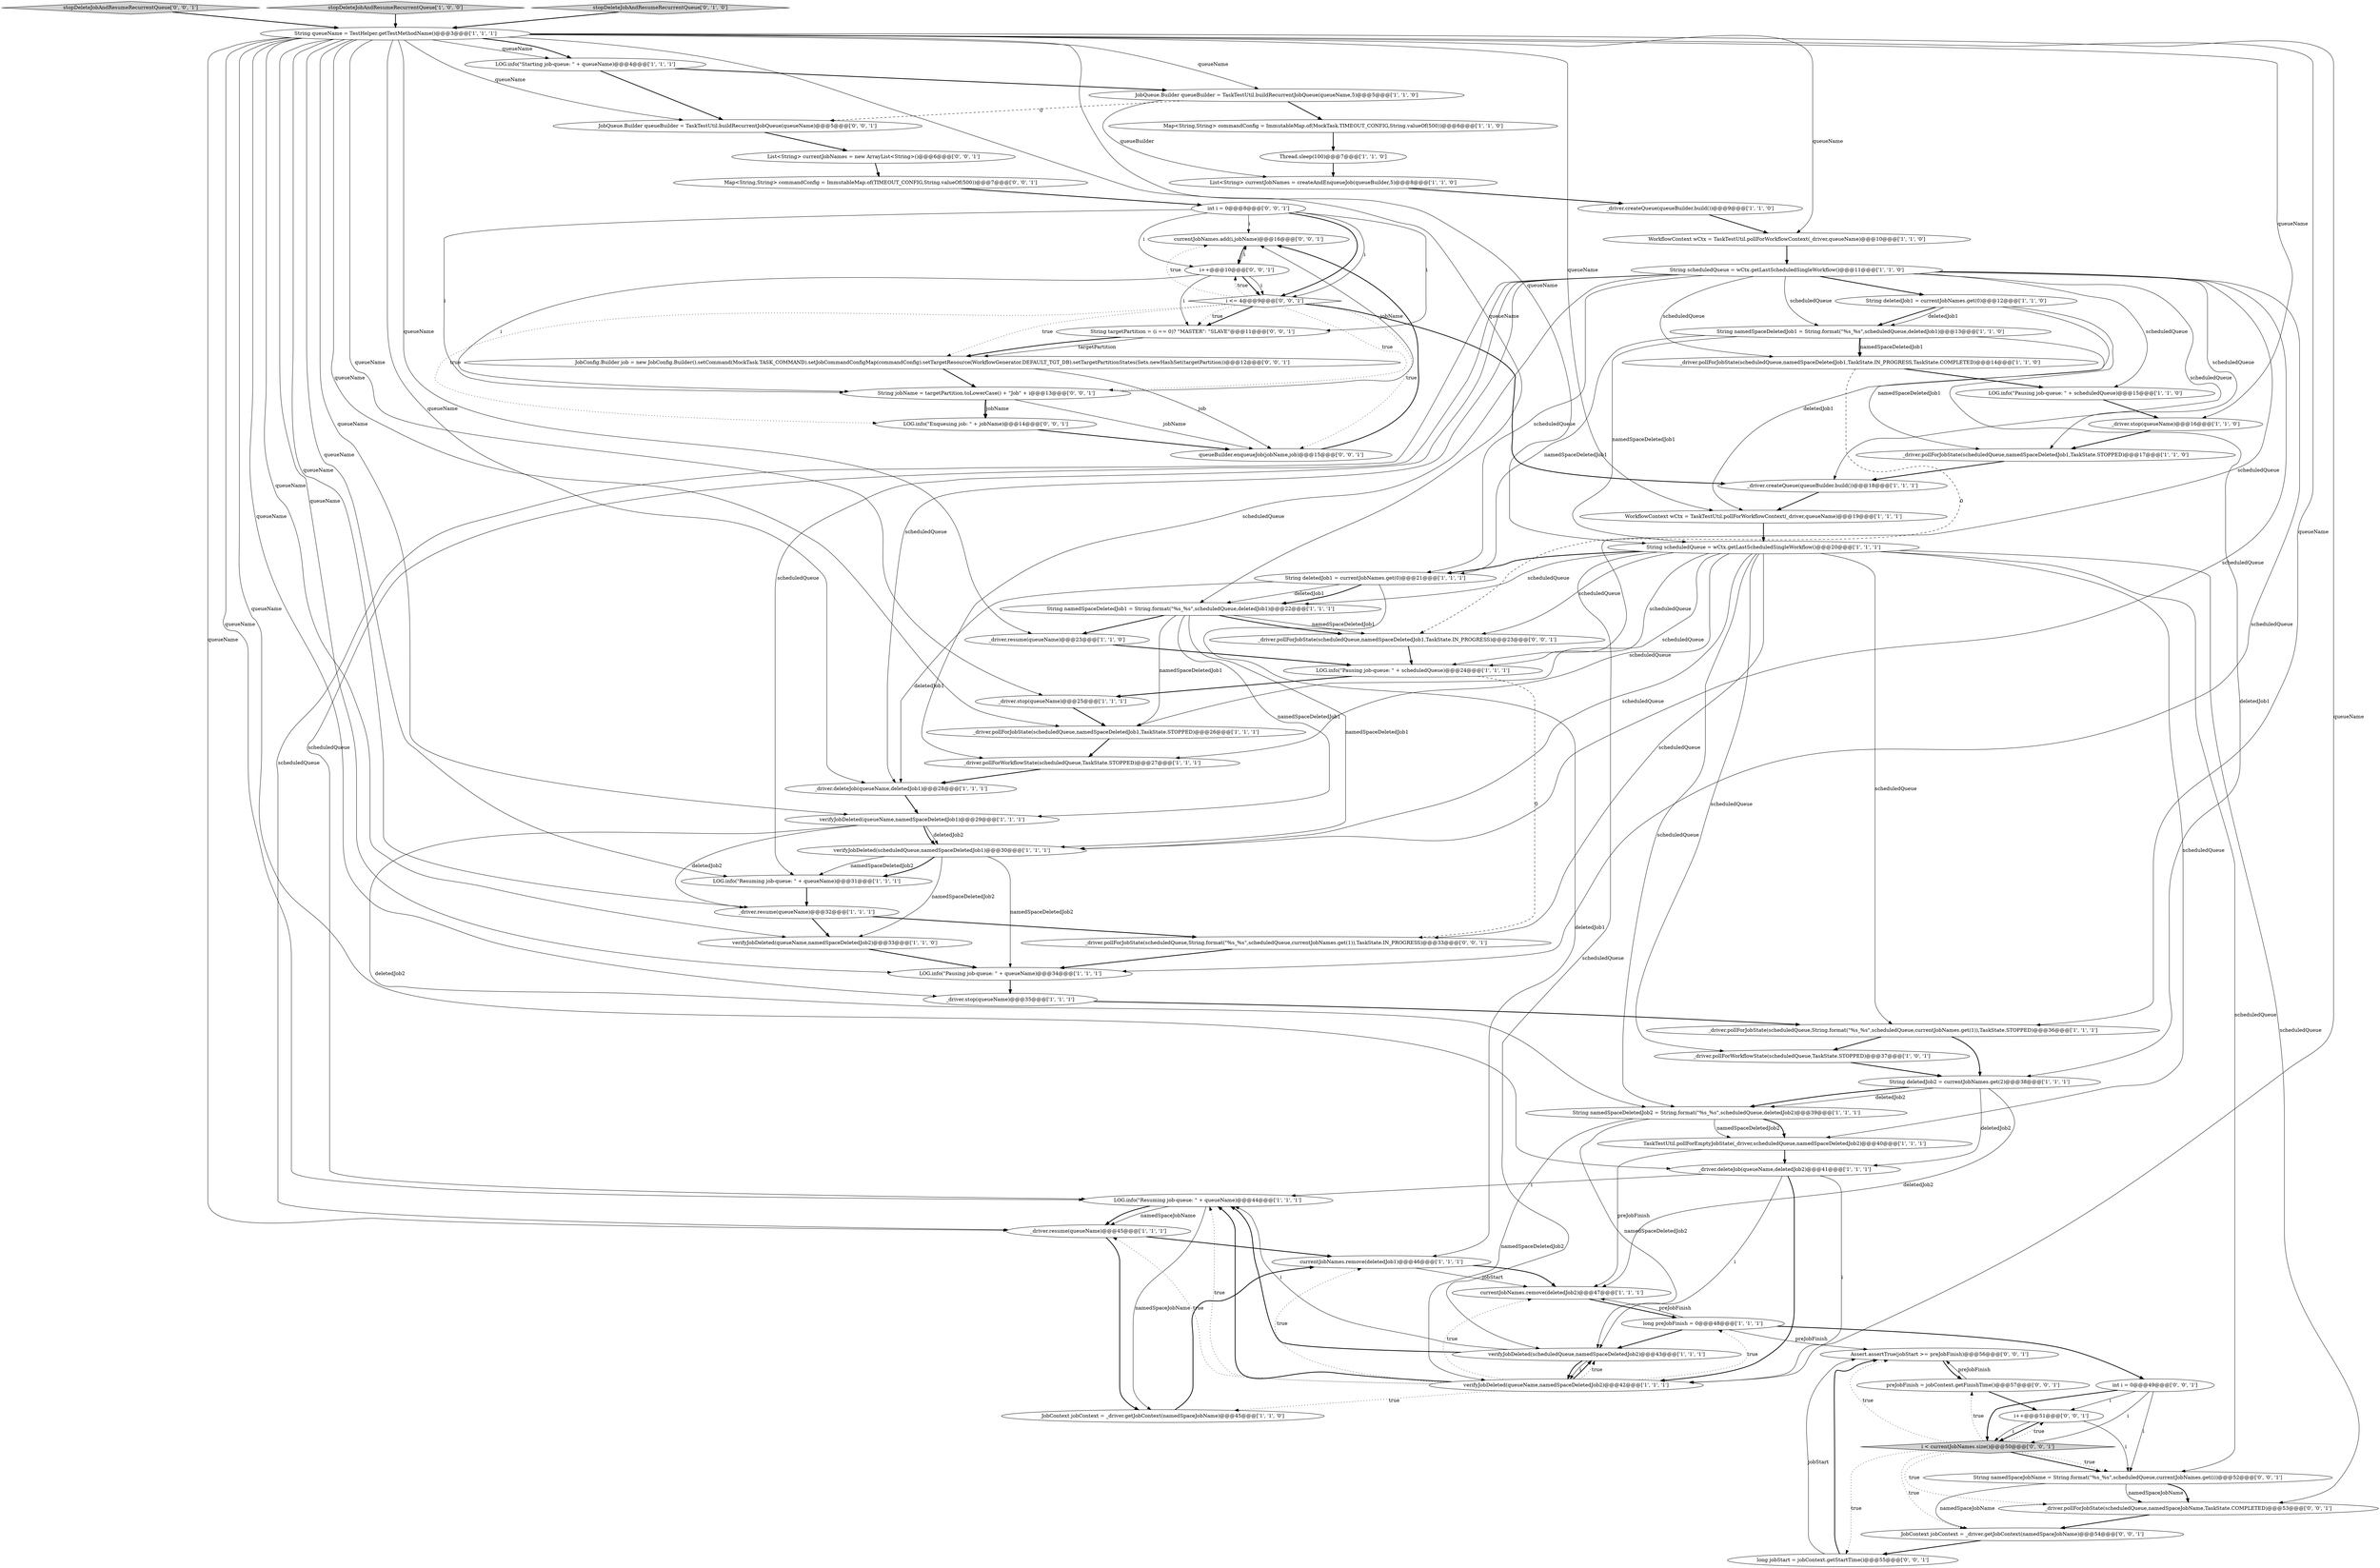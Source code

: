 digraph {
18 [style = filled, label = "String namedSpaceDeletedJob2 = String.format(\"%s_%s\",scheduledQueue,deletedJob2)@@@39@@@['1', '1', '1']", fillcolor = white, shape = ellipse image = "AAA0AAABBB1BBB"];
15 [style = filled, label = "_driver.stop(queueName)@@@35@@@['1', '1', '1']", fillcolor = white, shape = ellipse image = "AAA0AAABBB1BBB"];
35 [style = filled, label = "verifyJobDeleted(scheduledQueue,namedSpaceDeletedJob1)@@@30@@@['1', '1', '1']", fillcolor = white, shape = ellipse image = "AAA0AAABBB1BBB"];
29 [style = filled, label = "String namedSpaceDeletedJob1 = String.format(\"%s_%s\",scheduledQueue,deletedJob1)@@@13@@@['1', '1', '0']", fillcolor = white, shape = ellipse image = "AAA0AAABBB1BBB"];
65 [style = filled, label = "long jobStart = jobContext.getStartTime()@@@55@@@['0', '0', '1']", fillcolor = white, shape = ellipse image = "AAA0AAABBB3BBB"];
23 [style = filled, label = "String queueName = TestHelper.getTestMethodName()@@@3@@@['1', '1', '1']", fillcolor = white, shape = ellipse image = "AAA0AAABBB1BBB"];
24 [style = filled, label = "LOG.info(\"Resuming job-queue: \" + queueName)@@@31@@@['1', '1', '1']", fillcolor = white, shape = ellipse image = "AAA0AAABBB1BBB"];
30 [style = filled, label = "_driver.stop(queueName)@@@25@@@['1', '1', '1']", fillcolor = white, shape = ellipse image = "AAA0AAABBB1BBB"];
38 [style = filled, label = "_driver.pollForJobState(scheduledQueue,namedSpaceDeletedJob1,TaskState.STOPPED)@@@17@@@['1', '1', '0']", fillcolor = white, shape = ellipse image = "AAA0AAABBB1BBB"];
67 [style = filled, label = "JobConfig.Builder job = new JobConfig.Builder().setCommand(MockTask.TASK_COMMAND).setJobCommandConfigMap(commandConfig).setTargetResource(WorkflowGenerator.DEFAULT_TGT_DB).setTargetPartitionStates(Sets.newHashSet(targetPartition))@@@12@@@['0', '0', '1']", fillcolor = white, shape = ellipse image = "AAA0AAABBB3BBB"];
37 [style = filled, label = "String scheduledQueue = wCtx.getLastScheduledSingleWorkflow()@@@20@@@['1', '1', '1']", fillcolor = white, shape = ellipse image = "AAA0AAABBB1BBB"];
0 [style = filled, label = "_driver.createQueue(queueBuilder.build())@@@18@@@['1', '1', '1']", fillcolor = white, shape = ellipse image = "AAA0AAABBB1BBB"];
47 [style = filled, label = "_driver.deleteJob(queueName,deletedJob2)@@@41@@@['1', '1', '1']", fillcolor = white, shape = ellipse image = "AAA0AAABBB1BBB"];
46 [style = filled, label = "LOG.info(\"Pausing job-queue: \" + scheduledQueue)@@@15@@@['1', '1', '0']", fillcolor = white, shape = ellipse image = "AAA0AAABBB1BBB"];
60 [style = filled, label = "preJobFinish = jobContext.getFinishTime()@@@57@@@['0', '0', '1']", fillcolor = white, shape = ellipse image = "AAA0AAABBB3BBB"];
32 [style = filled, label = "_driver.createQueue(queueBuilder.build())@@@9@@@['1', '1', '0']", fillcolor = white, shape = ellipse image = "AAA0AAABBB1BBB"];
40 [style = filled, label = "_driver.pollForWorkflowState(scheduledQueue,TaskState.STOPPED)@@@27@@@['1', '1', '1']", fillcolor = white, shape = ellipse image = "AAA0AAABBB1BBB"];
27 [style = filled, label = "_driver.stop(queueName)@@@16@@@['1', '1', '0']", fillcolor = white, shape = ellipse image = "AAA0AAABBB1BBB"];
59 [style = filled, label = "Assert.assertTrue(jobStart >= preJobFinish)@@@56@@@['0', '0', '1']", fillcolor = white, shape = ellipse image = "AAA0AAABBB3BBB"];
64 [style = filled, label = "JobQueue.Builder queueBuilder = TaskTestUtil.buildRecurrentJobQueue(queueName)@@@5@@@['0', '0', '1']", fillcolor = white, shape = ellipse image = "AAA0AAABBB3BBB"];
71 [style = filled, label = "currentJobNames.add(i,jobName)@@@16@@@['0', '0', '1']", fillcolor = white, shape = ellipse image = "AAA0AAABBB3BBB"];
34 [style = filled, label = "String scheduledQueue = wCtx.getLastScheduledSingleWorkflow()@@@11@@@['1', '1', '0']", fillcolor = white, shape = ellipse image = "AAA0AAABBB1BBB"];
49 [style = filled, label = "String namedSpaceJobName = String.format(\"%s_%s\",scheduledQueue,currentJobNames.get(i))@@@52@@@['0', '0', '1']", fillcolor = white, shape = ellipse image = "AAA0AAABBB3BBB"];
33 [style = filled, label = "_driver.deleteJob(queueName,deletedJob1)@@@28@@@['1', '1', '1']", fillcolor = white, shape = ellipse image = "AAA0AAABBB1BBB"];
8 [style = filled, label = "LOG.info(\"Pausing job-queue: \" + queueName)@@@34@@@['1', '1', '1']", fillcolor = white, shape = ellipse image = "AAA0AAABBB1BBB"];
31 [style = filled, label = "LOG.info(\"Starting job-queue: \" + queueName)@@@4@@@['1', '1', '1']", fillcolor = white, shape = ellipse image = "AAA0AAABBB1BBB"];
62 [style = filled, label = "int i = 0@@@49@@@['0', '0', '1']", fillcolor = white, shape = ellipse image = "AAA0AAABBB3BBB"];
56 [style = filled, label = "_driver.pollForJobState(scheduledQueue,namedSpaceJobName,TaskState.COMPLETED)@@@53@@@['0', '0', '1']", fillcolor = white, shape = ellipse image = "AAA0AAABBB3BBB"];
4 [style = filled, label = "TaskTestUtil.pollForEmptyJobState(_driver,scheduledQueue,namedSpaceDeletedJob2)@@@40@@@['1', '1', '1']", fillcolor = white, shape = ellipse image = "AAA0AAABBB1BBB"];
11 [style = filled, label = "_driver.resume(queueName)@@@32@@@['1', '1', '1']", fillcolor = white, shape = ellipse image = "AAA0AAABBB1BBB"];
19 [style = filled, label = "LOG.info(\"Resuming job-queue: \" + queueName)@@@44@@@['1', '1', '1']", fillcolor = white, shape = ellipse image = "AAA0AAABBB1BBB"];
21 [style = filled, label = "List<String> currentJobNames = createAndEnqueueJob(queueBuilder,5)@@@8@@@['1', '1', '0']", fillcolor = white, shape = ellipse image = "AAA0AAABBB1BBB"];
17 [style = filled, label = "_driver.resume(queueName)@@@45@@@['1', '1', '1']", fillcolor = white, shape = ellipse image = "AAA0AAABBB1BBB"];
41 [style = filled, label = "_driver.pollForJobState(scheduledQueue,String.format(\"%s_%s\",scheduledQueue,currentJobNames.get(1)),TaskState.STOPPED)@@@36@@@['1', '1', '1']", fillcolor = white, shape = ellipse image = "AAA0AAABBB1BBB"];
2 [style = filled, label = "currentJobNames.remove(deletedJob1)@@@46@@@['1', '1', '1']", fillcolor = white, shape = ellipse image = "AAA0AAABBB1BBB"];
53 [style = filled, label = "i <= 4@@@9@@@['0', '0', '1']", fillcolor = white, shape = diamond image = "AAA0AAABBB3BBB"];
7 [style = filled, label = "_driver.pollForJobState(scheduledQueue,namedSpaceDeletedJob1,TaskState.IN_PROGRESS,TaskState.COMPLETED)@@@14@@@['1', '1', '0']", fillcolor = white, shape = ellipse image = "AAA0AAABBB1BBB"];
9 [style = filled, label = "verifyJobDeleted(queueName,namedSpaceDeletedJob2)@@@42@@@['1', '1', '1']", fillcolor = white, shape = ellipse image = "AAA0AAABBB1BBB"];
13 [style = filled, label = "_driver.resume(queueName)@@@23@@@['1', '1', '0']", fillcolor = white, shape = ellipse image = "AAA0AAABBB1BBB"];
14 [style = filled, label = "verifyJobDeleted(queueName,namedSpaceDeletedJob1)@@@29@@@['1', '1', '1']", fillcolor = white, shape = ellipse image = "AAA0AAABBB1BBB"];
36 [style = filled, label = "currentJobNames.remove(deletedJob2)@@@47@@@['1', '1', '1']", fillcolor = white, shape = ellipse image = "AAA0AAABBB1BBB"];
51 [style = filled, label = "_driver.pollForJobState(scheduledQueue,String.format(\"%s_%s\",scheduledQueue,currentJobNames.get(1)),TaskState.IN_PROGRESS)@@@33@@@['0', '0', '1']", fillcolor = white, shape = ellipse image = "AAA0AAABBB3BBB"];
12 [style = filled, label = "verifyJobDeleted(queueName,namedSpaceDeletedJob2)@@@33@@@['1', '1', '0']", fillcolor = white, shape = ellipse image = "AAA0AAABBB1BBB"];
39 [style = filled, label = "JobQueue.Builder queueBuilder = TaskTestUtil.buildRecurrentJobQueue(queueName,5)@@@5@@@['1', '1', '0']", fillcolor = white, shape = ellipse image = "AAA0AAABBB1BBB"];
66 [style = filled, label = "String jobName = targetPartition.toLowerCase() + \"Job\" + i@@@13@@@['0', '0', '1']", fillcolor = white, shape = ellipse image = "AAA0AAABBB3BBB"];
10 [style = filled, label = "Thread.sleep(100)@@@7@@@['1', '1', '0']", fillcolor = white, shape = ellipse image = "AAA0AAABBB1BBB"];
1 [style = filled, label = "Map<String,String> commandConfig = ImmutableMap.of(MockTask.TIMEOUT_CONFIG,String.valueOf(500))@@@6@@@['1', '1', '0']", fillcolor = white, shape = ellipse image = "AAA0AAABBB1BBB"];
26 [style = filled, label = "String deletedJob1 = currentJobNames.get(0)@@@12@@@['1', '1', '0']", fillcolor = white, shape = ellipse image = "AAA0AAABBB1BBB"];
58 [style = filled, label = "String targetPartition = (i == 0)? \"MASTER\": \"SLAVE\"@@@11@@@['0', '0', '1']", fillcolor = white, shape = ellipse image = "AAA0AAABBB3BBB"];
5 [style = filled, label = "String namedSpaceDeletedJob1 = String.format(\"%s_%s\",scheduledQueue,deletedJob1)@@@22@@@['1', '1', '1']", fillcolor = white, shape = ellipse image = "AAA0AAABBB1BBB"];
63 [style = filled, label = "LOG.info(\"Enqueuing job: \" + jobName)@@@14@@@['0', '0', '1']", fillcolor = white, shape = ellipse image = "AAA0AAABBB3BBB"];
42 [style = filled, label = "WorkflowContext wCtx = TaskTestUtil.pollForWorkflowContext(_driver,queueName)@@@10@@@['1', '1', '0']", fillcolor = white, shape = ellipse image = "AAA0AAABBB1BBB"];
28 [style = filled, label = "verifyJobDeleted(scheduledQueue,namedSpaceDeletedJob2)@@@43@@@['1', '1', '1']", fillcolor = white, shape = ellipse image = "AAA0AAABBB1BBB"];
72 [style = filled, label = "i < currentJobNames.size()@@@50@@@['0', '0', '1']", fillcolor = lightgray, shape = diamond image = "AAA0AAABBB3BBB"];
50 [style = filled, label = "JobContext jobContext = _driver.getJobContext(namedSpaceJobName)@@@54@@@['0', '0', '1']", fillcolor = white, shape = ellipse image = "AAA0AAABBB3BBB"];
16 [style = filled, label = "long preJobFinish = 0@@@48@@@['1', '1', '1']", fillcolor = white, shape = ellipse image = "AAA0AAABBB1BBB"];
25 [style = filled, label = "JobContext jobContext = _driver.getJobContext(namedSpaceJobName)@@@45@@@['1', '1', '0']", fillcolor = white, shape = ellipse image = "AAA0AAABBB1BBB"];
54 [style = filled, label = "stopDeleteJobAndResumeRecurrentQueue['0', '0', '1']", fillcolor = lightgray, shape = diamond image = "AAA0AAABBB3BBB"];
52 [style = filled, label = "Map<String,String> commandConfig = ImmutableMap.of(TIMEOUT_CONFIG,String.valueOf(500))@@@7@@@['0', '0', '1']", fillcolor = white, shape = ellipse image = "AAA0AAABBB3BBB"];
61 [style = filled, label = "_driver.pollForJobState(scheduledQueue,namedSpaceDeletedJob1,TaskState.IN_PROGRESS)@@@23@@@['0', '0', '1']", fillcolor = white, shape = ellipse image = "AAA0AAABBB3BBB"];
45 [style = filled, label = "_driver.pollForWorkflowState(scheduledQueue,TaskState.STOPPED)@@@37@@@['1', '0', '1']", fillcolor = white, shape = ellipse image = "AAA0AAABBB1BBB"];
69 [style = filled, label = "i++@@@51@@@['0', '0', '1']", fillcolor = white, shape = ellipse image = "AAA0AAABBB3BBB"];
22 [style = filled, label = "LOG.info(\"Pausing job-queue: \" + scheduledQueue)@@@24@@@['1', '1', '1']", fillcolor = white, shape = ellipse image = "AAA0AAABBB1BBB"];
43 [style = filled, label = "stopDeleteJobAndResumeRecurrentQueue['1', '0', '0']", fillcolor = lightgray, shape = diamond image = "AAA0AAABBB1BBB"];
48 [style = filled, label = "stopDeleteJobAndResumeRecurrentQueue['0', '1', '0']", fillcolor = lightgray, shape = diamond image = "AAA0AAABBB2BBB"];
6 [style = filled, label = "_driver.pollForJobState(scheduledQueue,namedSpaceDeletedJob1,TaskState.STOPPED)@@@26@@@['1', '1', '1']", fillcolor = white, shape = ellipse image = "AAA0AAABBB1BBB"];
44 [style = filled, label = "String deletedJob2 = currentJobNames.get(2)@@@38@@@['1', '1', '1']", fillcolor = white, shape = ellipse image = "AAA0AAABBB1BBB"];
55 [style = filled, label = "List<String> currentJobNames = new ArrayList<String>()@@@6@@@['0', '0', '1']", fillcolor = white, shape = ellipse image = "AAA0AAABBB3BBB"];
20 [style = filled, label = "WorkflowContext wCtx = TaskTestUtil.pollForWorkflowContext(_driver,queueName)@@@19@@@['1', '1', '1']", fillcolor = white, shape = ellipse image = "AAA0AAABBB1BBB"];
68 [style = filled, label = "int i = 0@@@8@@@['0', '0', '1']", fillcolor = white, shape = ellipse image = "AAA0AAABBB3BBB"];
57 [style = filled, label = "queueBuilder.enqueueJob(jobName,job)@@@15@@@['0', '0', '1']", fillcolor = white, shape = ellipse image = "AAA0AAABBB3BBB"];
70 [style = filled, label = "i++@@@10@@@['0', '0', '1']", fillcolor = white, shape = ellipse image = "AAA0AAABBB3BBB"];
3 [style = filled, label = "String deletedJob1 = currentJobNames.get(0)@@@21@@@['1', '1', '1']", fillcolor = white, shape = ellipse image = "AAA0AAABBB1BBB"];
23->33 [style = solid, label="queueName"];
68->70 [style = solid, label="i"];
53->70 [style = dotted, label="true"];
28->9 [style = solid, label="i"];
6->40 [style = bold, label=""];
20->37 [style = bold, label=""];
37->6 [style = solid, label="scheduledQueue"];
10->21 [style = bold, label=""];
31->64 [style = bold, label=""];
26->29 [style = solid, label="deletedJob1"];
11->12 [style = bold, label=""];
16->59 [style = solid, label="preJobFinish"];
66->57 [style = solid, label="jobName"];
62->69 [style = solid, label="i"];
34->19 [style = solid, label="scheduledQueue"];
21->32 [style = bold, label=""];
37->35 [style = solid, label="scheduledQueue"];
34->8 [style = solid, label="scheduledQueue"];
11->51 [style = bold, label=""];
29->3 [style = solid, label="namedSpaceDeletedJob1"];
37->40 [style = solid, label="scheduledQueue"];
37->28 [style = solid, label="scheduledQueue"];
53->71 [style = dotted, label="true"];
9->25 [style = dotted, label="true"];
34->0 [style = solid, label="scheduledQueue"];
37->51 [style = solid, label="scheduledQueue"];
5->13 [style = bold, label=""];
39->64 [style = dashed, label="0"];
51->8 [style = bold, label=""];
29->7 [style = solid, label="namedSpaceDeletedJob1"];
72->49 [style = bold, label=""];
5->35 [style = solid, label="namedSpaceDeletedJob1"];
69->72 [style = bold, label=""];
34->38 [style = solid, label="scheduledQueue"];
68->66 [style = solid, label="i"];
0->20 [style = bold, label=""];
72->59 [style = dotted, label="true"];
44->47 [style = solid, label="deletedJob2"];
5->14 [style = solid, label="namedSpaceDeletedJob1"];
69->49 [style = solid, label="i"];
23->15 [style = solid, label="queueName"];
72->50 [style = dotted, label="true"];
49->50 [style = solid, label="namedSpaceJobName"];
60->69 [style = bold, label=""];
50->65 [style = bold, label=""];
16->28 [style = bold, label=""];
9->28 [style = bold, label=""];
3->33 [style = solid, label="deletedJob1"];
31->39 [style = bold, label=""];
23->42 [style = solid, label="queueName"];
23->20 [style = solid, label="queueName"];
37->22 [style = solid, label="scheduledQueue"];
34->26 [style = bold, label=""];
61->22 [style = bold, label=""];
17->2 [style = bold, label=""];
14->18 [style = solid, label="deletedJob2"];
71->70 [style = bold, label=""];
66->63 [style = solid, label="jobName"];
44->18 [style = solid, label="deletedJob2"];
34->46 [style = solid, label="scheduledQueue"];
22->30 [style = bold, label=""];
16->62 [style = bold, label=""];
36->16 [style = bold, label=""];
72->49 [style = dotted, label="true"];
44->18 [style = bold, label=""];
1->10 [style = bold, label=""];
41->45 [style = bold, label=""];
14->35 [style = bold, label=""];
23->17 [style = solid, label="queueName"];
34->40 [style = solid, label="scheduledQueue"];
58->67 [style = solid, label="targetPartition"];
41->44 [style = bold, label=""];
23->8 [style = solid, label="queueName"];
23->41 [style = solid, label="queueName"];
52->68 [style = bold, label=""];
34->29 [style = solid, label="scheduledQueue"];
24->11 [style = bold, label=""];
28->19 [style = bold, label=""];
57->71 [style = bold, label=""];
39->21 [style = solid, label="queueBuilder"];
7->46 [style = bold, label=""];
42->34 [style = bold, label=""];
34->7 [style = solid, label="scheduledQueue"];
35->24 [style = solid, label="namedSpaceDeletedJob2"];
66->71 [style = solid, label="jobName"];
60->59 [style = solid, label="preJobFinish"];
14->35 [style = solid, label="deletedJob2"];
37->45 [style = solid, label="scheduledQueue"];
34->33 [style = solid, label="scheduledQueue"];
2->36 [style = bold, label=""];
66->63 [style = bold, label=""];
70->53 [style = solid, label="i"];
26->44 [style = solid, label="deletedJob1"];
23->27 [style = solid, label="queueName"];
30->6 [style = bold, label=""];
15->41 [style = bold, label=""];
3->5 [style = solid, label="deletedJob1"];
64->55 [style = bold, label=""];
19->25 [style = solid, label="namedSpaceJobName"];
5->61 [style = bold, label=""];
29->7 [style = bold, label=""];
38->0 [style = bold, label=""];
37->3 [style = bold, label=""];
23->14 [style = solid, label="queueName"];
55->52 [style = bold, label=""];
34->17 [style = solid, label="scheduledQueue"];
68->58 [style = solid, label="i"];
9->19 [style = dotted, label="true"];
28->19 [style = solid, label="i"];
69->72 [style = solid, label="i"];
4->36 [style = solid, label="preJobFinish"];
47->19 [style = solid, label="i"];
43->23 [style = bold, label=""];
53->58 [style = bold, label=""];
23->24 [style = solid, label="queueName"];
28->9 [style = bold, label=""];
7->61 [style = dashed, label="0"];
26->20 [style = solid, label="deletedJob1"];
3->2 [style = solid, label="deletedJob1"];
9->19 [style = bold, label=""];
53->58 [style = dotted, label="true"];
9->28 [style = dotted, label="true"];
45->44 [style = bold, label=""];
22->51 [style = dashed, label="0"];
62->49 [style = solid, label="i"];
34->3 [style = solid, label="scheduledQueue"];
4->47 [style = bold, label=""];
70->53 [style = bold, label=""];
5->6 [style = solid, label="namedSpaceDeletedJob1"];
16->36 [style = solid, label="preJobFinish"];
23->31 [style = solid, label="queueName"];
23->5 [style = solid, label="queueName"];
23->64 [style = solid, label="queueName"];
27->38 [style = bold, label=""];
19->17 [style = solid, label="namedSpaceJobName"];
46->27 [style = bold, label=""];
72->60 [style = dotted, label="true"];
23->11 [style = solid, label="queueName"];
40->33 [style = bold, label=""];
23->12 [style = solid, label="queueName"];
53->0 [style = bold, label=""];
9->17 [style = dotted, label="true"];
14->11 [style = solid, label="deletedJob2"];
32->42 [style = bold, label=""];
23->31 [style = bold, label=""];
44->36 [style = solid, label="deletedJob2"];
62->72 [style = solid, label="i"];
19->17 [style = bold, label=""];
70->66 [style = solid, label="i"];
17->25 [style = bold, label=""];
67->57 [style = solid, label="job"];
65->59 [style = bold, label=""];
65->59 [style = solid, label="jobStart"];
53->67 [style = dotted, label="true"];
23->9 [style = solid, label="queueName"];
53->63 [style = dotted, label="true"];
9->16 [style = dotted, label="true"];
33->14 [style = bold, label=""];
18->28 [style = solid, label="namedSpaceDeletedJob2"];
35->12 [style = solid, label="namedSpaceDeletedJob2"];
29->38 [style = solid, label="namedSpaceDeletedJob1"];
53->57 [style = dotted, label="true"];
35->24 [style = bold, label=""];
23->6 [style = solid, label="queueName"];
12->8 [style = bold, label=""];
68->53 [style = bold, label=""];
34->22 [style = solid, label="scheduledQueue"];
26->29 [style = bold, label=""];
35->8 [style = solid, label="namedSpaceDeletedJob2"];
18->4 [style = solid, label="namedSpaceDeletedJob2"];
67->66 [style = bold, label=""];
56->50 [style = bold, label=""];
23->30 [style = solid, label="queueName"];
47->9 [style = solid, label="i"];
34->35 [style = solid, label="scheduledQueue"];
23->39 [style = solid, label="queueName"];
34->24 [style = solid, label="scheduledQueue"];
37->41 [style = solid, label="scheduledQueue"];
37->61 [style = solid, label="scheduledQueue"];
53->66 [style = dotted, label="true"];
72->65 [style = dotted, label="true"];
25->2 [style = bold, label=""];
62->72 [style = bold, label=""];
59->60 [style = bold, label=""];
13->22 [style = bold, label=""];
70->58 [style = solid, label="i"];
29->37 [style = solid, label="namedSpaceDeletedJob1"];
47->9 [style = bold, label=""];
72->69 [style = dotted, label="true"];
9->2 [style = dotted, label="true"];
37->4 [style = solid, label="scheduledQueue"];
39->1 [style = bold, label=""];
3->5 [style = bold, label=""];
37->49 [style = solid, label="scheduledQueue"];
9->36 [style = dotted, label="true"];
54->23 [style = bold, label=""];
37->18 [style = solid, label="scheduledQueue"];
37->56 [style = solid, label="scheduledQueue"];
48->23 [style = bold, label=""];
49->56 [style = solid, label="namedSpaceJobName"];
49->56 [style = bold, label=""];
23->13 [style = solid, label="queueName"];
63->57 [style = bold, label=""];
58->67 [style = bold, label=""];
18->9 [style = solid, label="namedSpaceDeletedJob2"];
72->56 [style = dotted, label="true"];
70->71 [style = solid, label="i"];
23->47 [style = solid, label="queueName"];
23->19 [style = solid, label="queueName"];
47->28 [style = solid, label="i"];
68->53 [style = solid, label="i"];
5->61 [style = solid, label="namedSpaceDeletedJob1"];
37->5 [style = solid, label="scheduledQueue"];
8->15 [style = bold, label=""];
2->36 [style = solid, label="jobStart"];
18->4 [style = bold, label=""];
68->71 [style = solid, label="i"];
23->37 [style = solid, label="queueName"];
}
